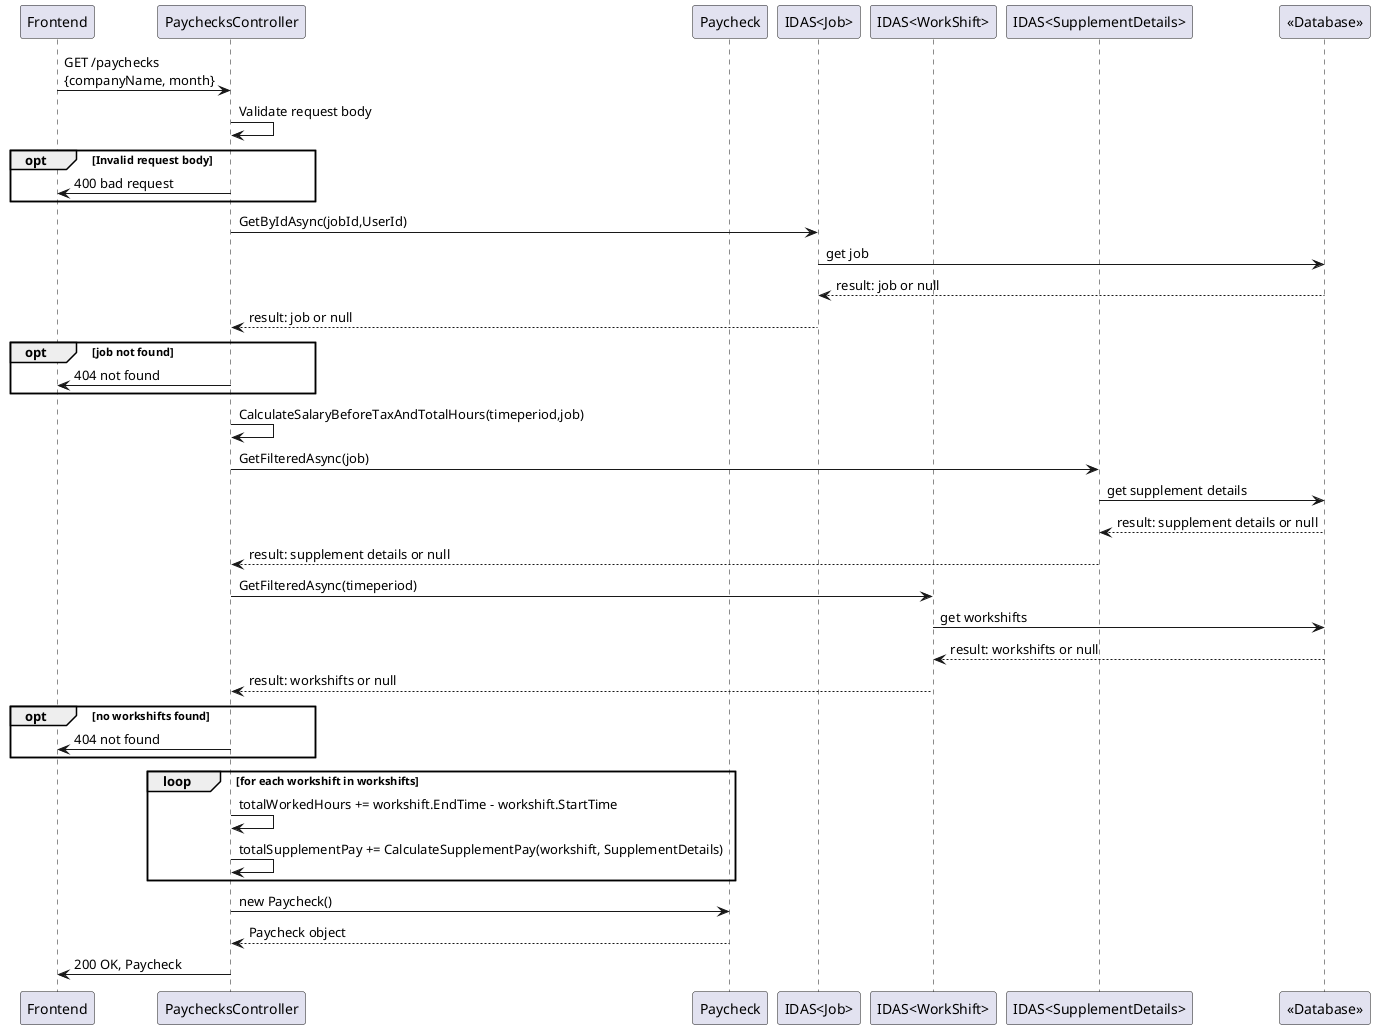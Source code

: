

@startuml

participant "Frontend" as Frontend 
participant "PaychecksController" as PaychecksController
participant "Paycheck" as Paycheck
participant "IDAS<Job>" as Job
participant "IDAS<WorkShift>" as WorkShift
participant "IDAS<SupplementDetails>" as SupplementDetails
participant "<<Database>>" as Database



Frontend -> PaychecksController: GET /paychecks\n{companyName, month}
PaychecksController -> PaychecksController: Validate request body
opt Invalid request body
PaychecksController -> Frontend: 400 bad request 
end

PaychecksController -> Job: GetByIdAsync(jobId,UserId)
Job -> Database: get job
Database --> Job: result: job or null

Job --> PaychecksController: result: job or null

opt job not found
PaychecksController -> Frontend: 404 not found
end

PaychecksController -> PaychecksController: CalculateSalaryBeforeTaxAndTotalHours(timeperiod,job)

PaychecksController -> SupplementDetails: GetFilteredAsync(job)
SupplementDetails -> Database: get supplement details
Database --> SupplementDetails: result: supplement details or null
SupplementDetails --> PaychecksController: result: supplement details or null
PaychecksController -> WorkShift: GetFilteredAsync(timeperiod)
WorkShift -> Database: get workshifts
Database --> WorkShift: result: workshifts or null
PaychecksController <-- WorkShift: result: workshifts or null

opt no workshifts found
PaychecksController -> Frontend: 404 not found

end
loop for each workshift in workshifts
PaychecksController -> PaychecksController: totalWorkedHours += workshift.EndTime - workshift.StartTime

PaychecksController -> PaychecksController: totalSupplementPay += CalculateSupplementPay(workshift, SupplementDetails)
end

PaychecksController -> Paycheck: new Paycheck()
Paycheck --> PaychecksController: Paycheck object
PaychecksController -> Frontend: 200 OK, Paycheck


@enduml